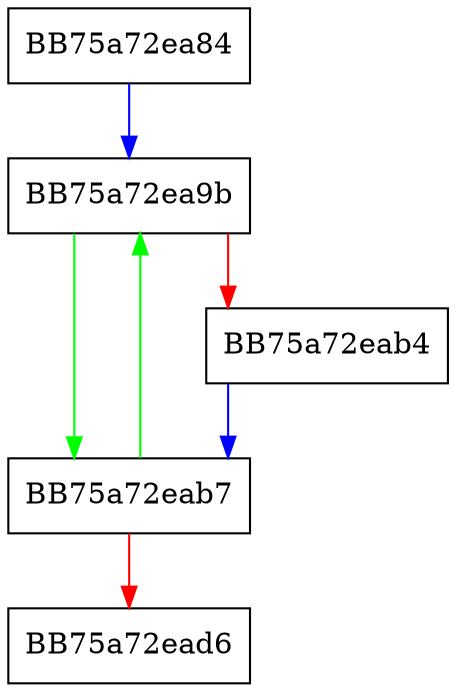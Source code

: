 digraph reset {
  node [shape="box"];
  graph [splines=ortho];
  BB75a72ea84 -> BB75a72ea9b [color="blue"];
  BB75a72ea9b -> BB75a72eab7 [color="green"];
  BB75a72ea9b -> BB75a72eab4 [color="red"];
  BB75a72eab4 -> BB75a72eab7 [color="blue"];
  BB75a72eab7 -> BB75a72ea9b [color="green"];
  BB75a72eab7 -> BB75a72ead6 [color="red"];
}